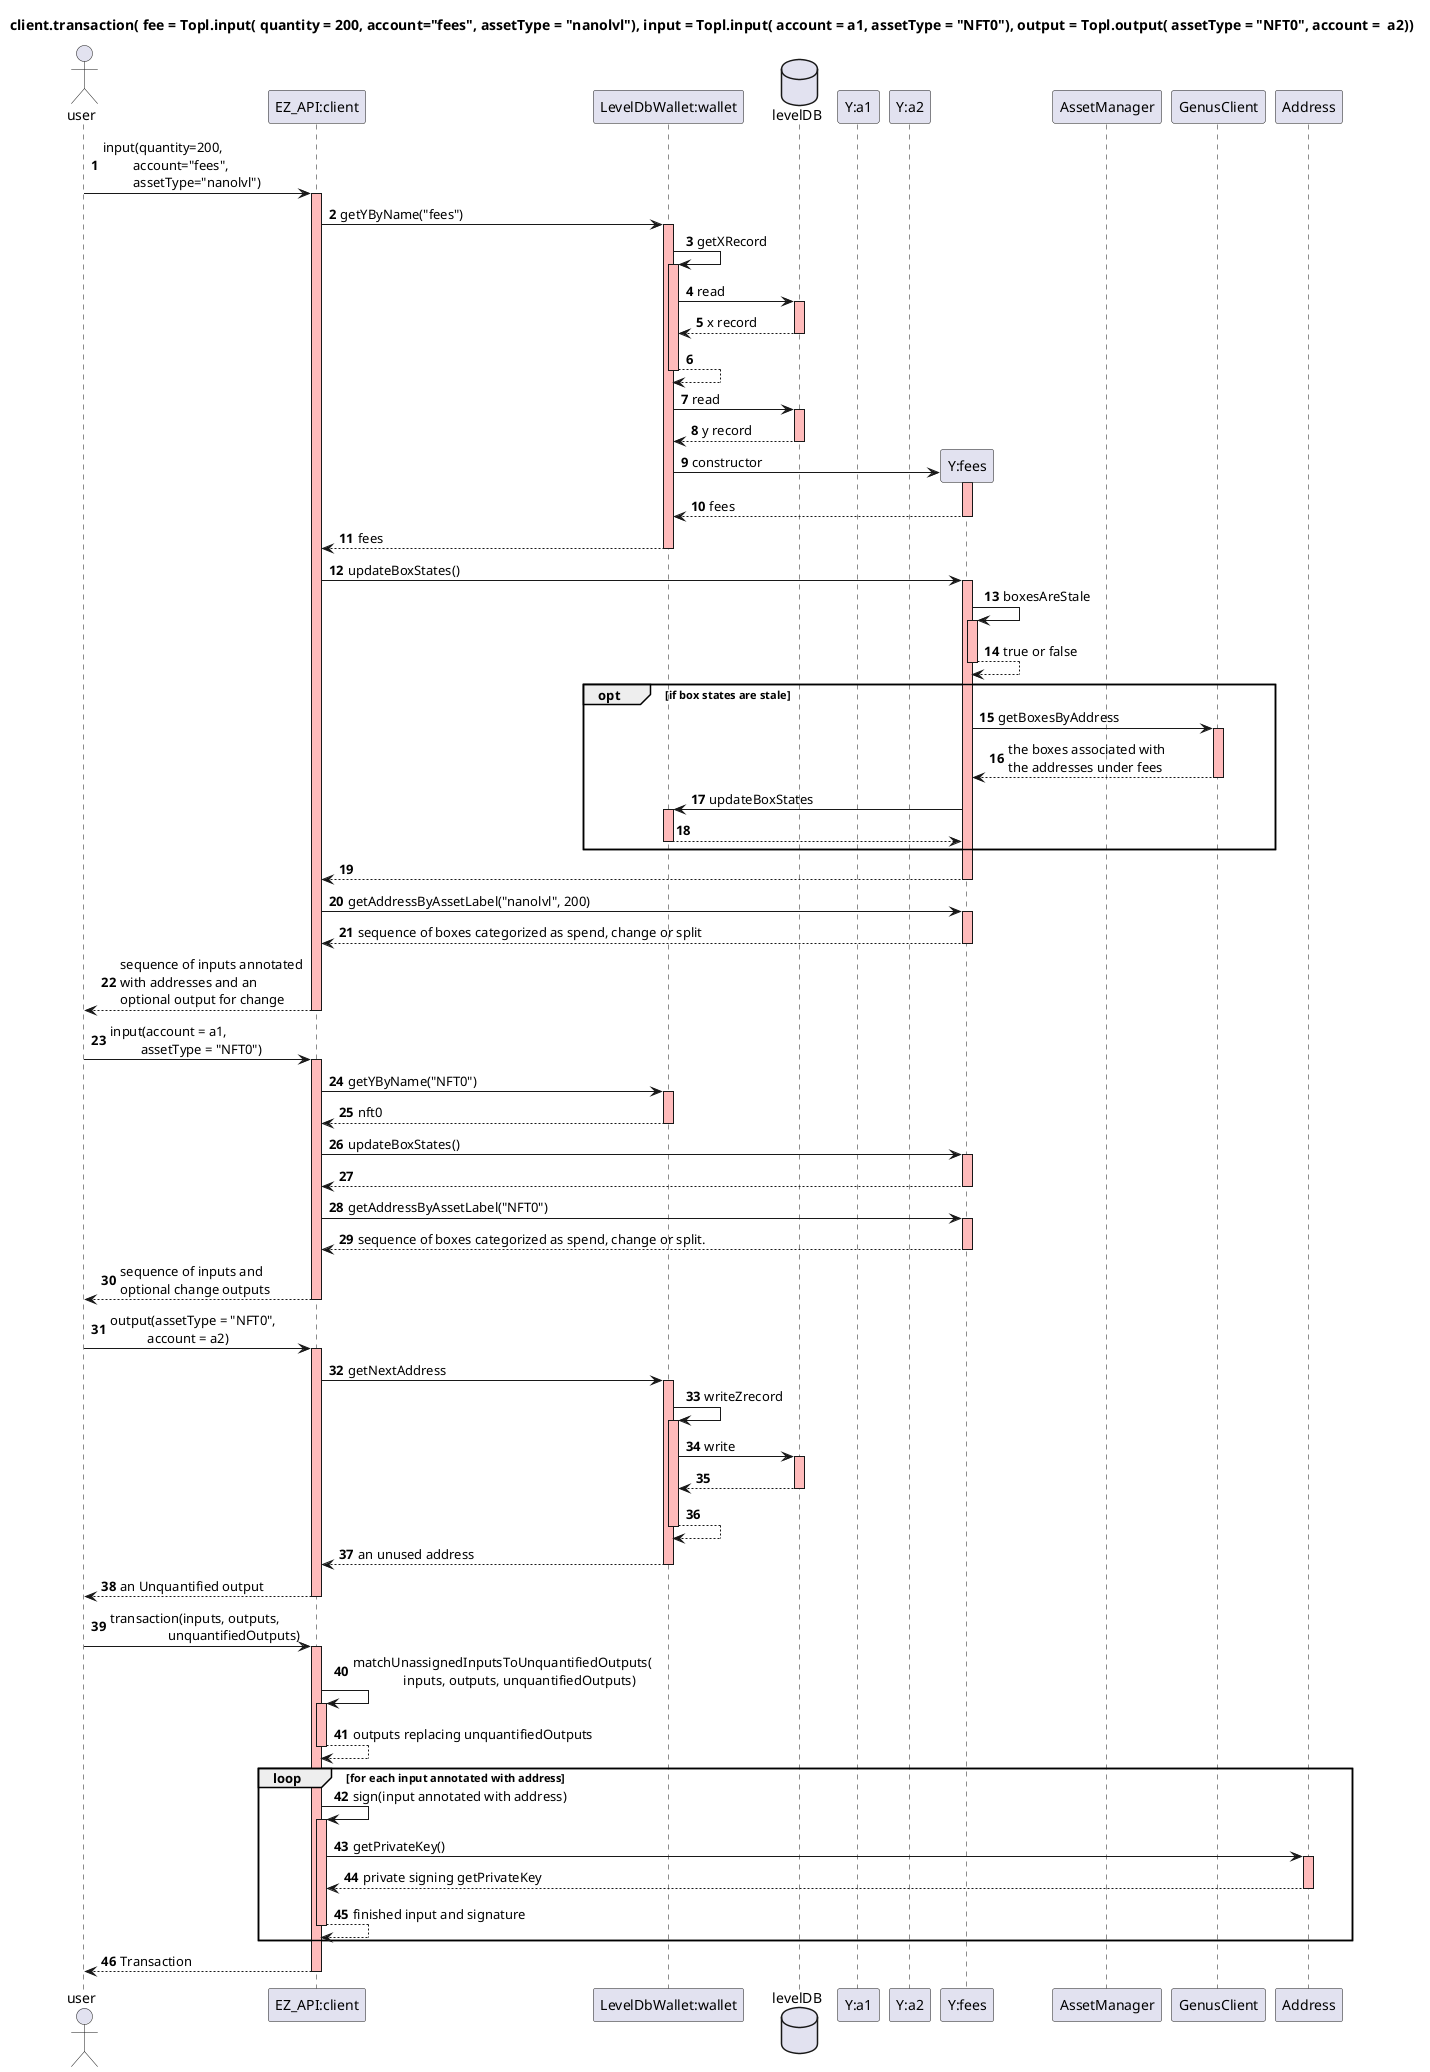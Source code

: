 @startuml
skinparam sequence {
  LifeLineBackgroundColor #FFBBBB
}

autonumber
autoactivate on
actor user
participant "EZ_API:client" as client
participant "LevelDbWallet:wallet" as wallet
database levelDB
participant "Y:a1" as a1
participant "Y:a2" as a2
participant "Y:fees" as fees
participant "AssetManager"
title client.transaction( fee = Topl.input( quantity = 200, account="fees", assetType = "nanolvl"), input = Topl.input( account = a1, assetType = "NFT0"), output = Topl.output( assetType = "NFT0", account =  a2))
user -> client : input(quantity=200,\n         account="fees",\n         assetType="nanolvl")
  client -> wallet : getYByName("fees")
    wallet -> wallet : getXRecord
      wallet -> levelDB : read
      return x record
    return
    wallet -> levelDB : read
    return y record

    create fees
    wallet -> fees : constructor
    return fees
  return fees

  client -> fees : updateBoxStates()

    fees -> fees : boxesAreStale
    return true or false
    opt if box states are stale
      fees -> GenusClient : getBoxesByAddress
      return the boxes associated with\nthe addresses under fees

      fees -> wallet : updateBoxStates
      return
    end opt
  return

  client -> fees : getAddressByAssetLabel("nanolvl", 200)
  return sequence of boxes categorized as spend, change or split
return sequence of inputs annotated\nwith addresses and an\noptional output for change

user -> client : input(account = a1,\n         assetType = "NFT0")
  client -> wallet : getYByName("NFT0")
  return nft0

  client -> fees : updateBoxStates()
  return

  client -> fees : getAddressByAssetLabel("NFT0")
  return sequence of boxes categorized as spend, change or split.
return sequence of inputs and\noptional change outputs

user -> client : output(assetType = "NFT0",\n           account = a2)
  client -> wallet : getNextAddress
    wallet -> wallet : writeZrecord
      wallet -> levelDB : write
      return
    return
  return an unused address
return an Unquantified output

user -> client : transaction(inputs, outputs,\n                 unquantifiedOutputs)
  client -> client : matchUnassignedInputsToUnquantifiedOutputs(\n               inputs, outputs, unquantifiedOutputs)
  return outputs replacing unquantifiedOutputs

  loop for each input annotated with address
      client -> client : sign(input annotated with address)
        client -> Address : getPrivateKey()
        return private signing getPrivateKey
      return finished input and signature
  end loop
return Transaction
@enduml